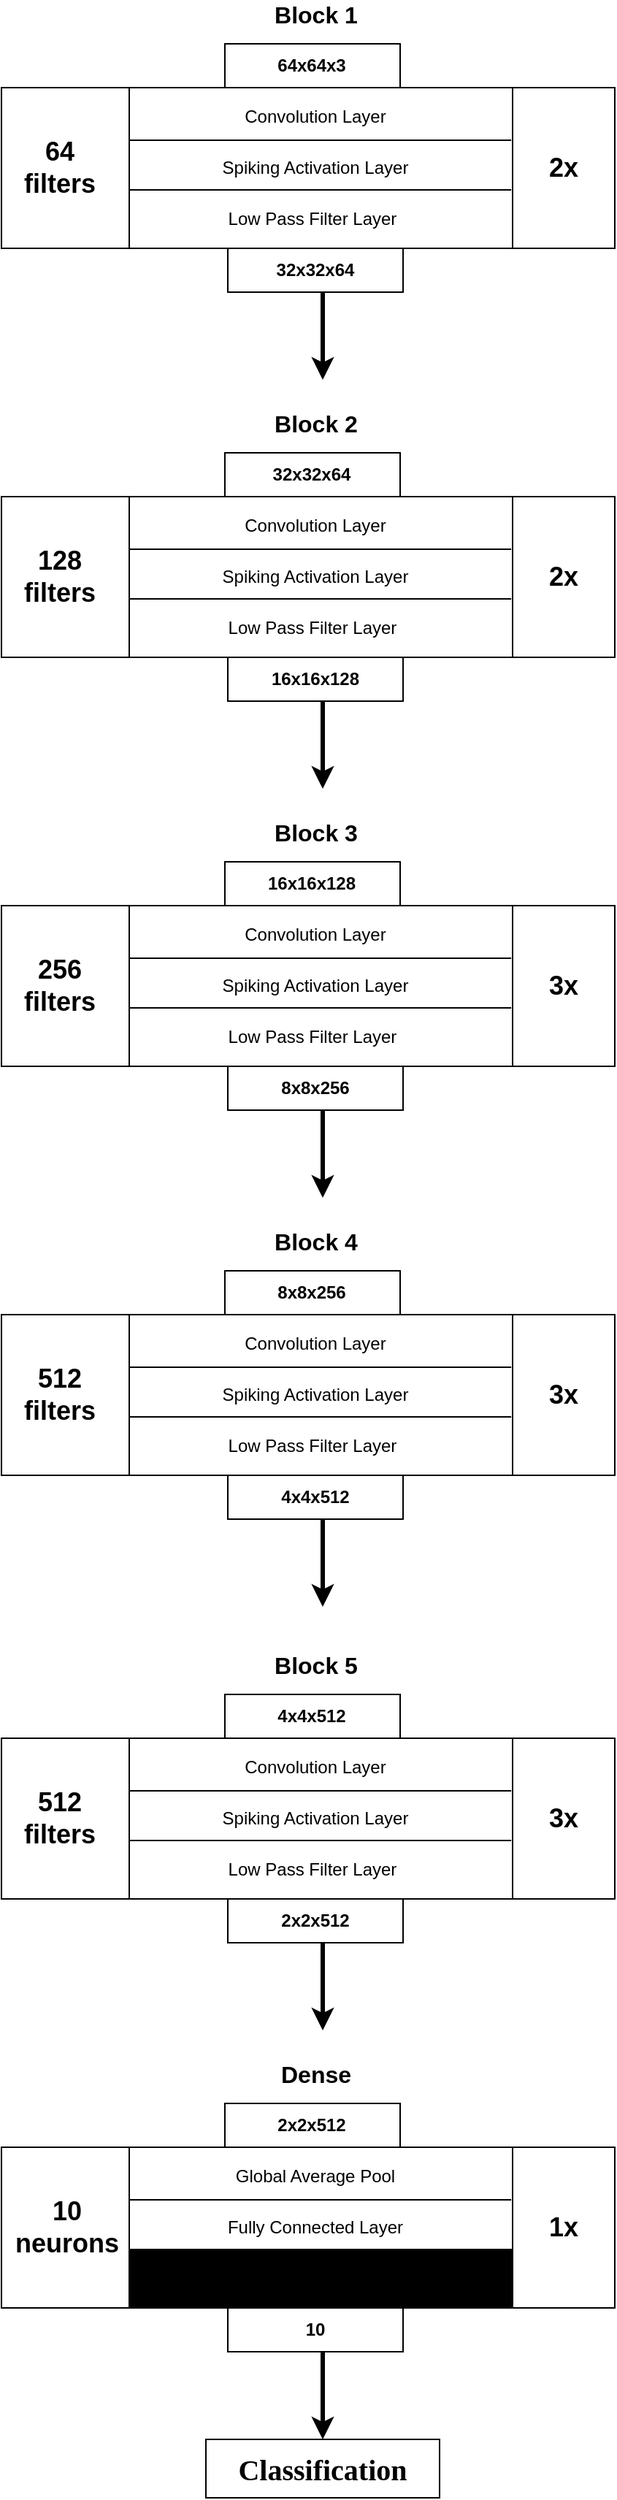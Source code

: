<mxfile version="14.6.11" type="device"><diagram id="CEQRzYiEmewTYVkSydLv" name="Page-1"><mxGraphModel dx="1133" dy="695" grid="1" gridSize="10" guides="1" tooltips="1" connect="1" arrows="1" fold="1" page="1" pageScale="1" pageWidth="850" pageHeight="1100" math="0" shadow="0"><root><mxCell id="0"/><mxCell id="1" parent="0"/><mxCell id="QxHfxvoPFfr6rRGBZg_--1" value="" style="rounded=0;whiteSpace=wrap;html=1;" vertex="1" parent="1"><mxGeometry x="260" y="160" width="350" height="110" as="geometry"/></mxCell><mxCell id="QxHfxvoPFfr6rRGBZg_--2" value="" style="endArrow=none;html=1;entryX=0.25;entryY=0;entryDx=0;entryDy=0;exitX=0.25;exitY=1;exitDx=0;exitDy=0;" edge="1" parent="1" source="QxHfxvoPFfr6rRGBZg_--1" target="QxHfxvoPFfr6rRGBZg_--1"><mxGeometry width="50" height="50" relative="1" as="geometry"><mxPoint x="360" y="380" as="sourcePoint"/><mxPoint x="410" y="330" as="targetPoint"/></mxGeometry></mxCell><mxCell id="QxHfxvoPFfr6rRGBZg_--3" value="" style="endArrow=none;html=1;entryX=1.003;entryY=0.327;entryDx=0;entryDy=0;entryPerimeter=0;" edge="1" parent="1"><mxGeometry width="50" height="50" relative="1" as="geometry"><mxPoint x="348" y="196" as="sourcePoint"/><mxPoint x="609.05" y="195.97" as="targetPoint"/></mxGeometry></mxCell><mxCell id="QxHfxvoPFfr6rRGBZg_--4" value="" style="endArrow=none;html=1;entryX=1.003;entryY=0.327;entryDx=0;entryDy=0;entryPerimeter=0;" edge="1" parent="1"><mxGeometry width="50" height="50" relative="1" as="geometry"><mxPoint x="348" y="230" as="sourcePoint"/><mxPoint x="609.05" y="230.0" as="targetPoint"/></mxGeometry></mxCell><mxCell id="QxHfxvoPFfr6rRGBZg_--5" value="&lt;font style=&quot;font-size: 18px&quot;&gt;64 filters&lt;/font&gt;" style="text;html=1;strokeColor=none;fillColor=none;align=center;verticalAlign=middle;whiteSpace=wrap;rounded=0;fontStyle=1" vertex="1" parent="1"><mxGeometry x="280" y="205" width="40" height="20" as="geometry"/></mxCell><mxCell id="QxHfxvoPFfr6rRGBZg_--6" value="Convolution Layer" style="text;html=1;strokeColor=none;fillColor=none;align=center;verticalAlign=middle;whiteSpace=wrap;rounded=0;" vertex="1" parent="1"><mxGeometry x="380" y="170" width="190" height="20" as="geometry"/></mxCell><mxCell id="QxHfxvoPFfr6rRGBZg_--7" value="&lt;font style=&quot;font-size: 18px&quot;&gt;2x&lt;/font&gt;" style="rounded=0;whiteSpace=wrap;html=1;fontStyle=1" vertex="1" parent="1"><mxGeometry x="610" y="160" width="70" height="110" as="geometry"/></mxCell><mxCell id="QxHfxvoPFfr6rRGBZg_--8" value="&lt;font style=&quot;font-size: 16px&quot;&gt;Block 1&lt;/font&gt;" style="text;html=1;strokeColor=none;fillColor=none;align=center;verticalAlign=middle;whiteSpace=wrap;rounded=0;fontStyle=1" vertex="1" parent="1"><mxGeometry x="427.5" y="100" width="95" height="20" as="geometry"/></mxCell><mxCell id="QxHfxvoPFfr6rRGBZg_--9" value="Spiking Activation Layer" style="text;html=1;strokeColor=none;fillColor=none;align=center;verticalAlign=middle;whiteSpace=wrap;rounded=0;" vertex="1" parent="1"><mxGeometry x="380" y="205" width="190" height="20" as="geometry"/></mxCell><mxCell id="QxHfxvoPFfr6rRGBZg_--10" value="Low Pass Filter Layer" style="text;html=1;strokeColor=none;fillColor=none;align=center;verticalAlign=middle;whiteSpace=wrap;rounded=0;" vertex="1" parent="1"><mxGeometry x="377.5" y="240" width="190" height="20" as="geometry"/></mxCell><mxCell id="QxHfxvoPFfr6rRGBZg_--11" value="" style="rounded=0;whiteSpace=wrap;html=1;" vertex="1" parent="1"><mxGeometry x="413" y="130" width="120" height="30" as="geometry"/></mxCell><mxCell id="QxHfxvoPFfr6rRGBZg_--12" value="&lt;div style=&quot;text-align: left&quot;&gt;&lt;span&gt;64x64x3&lt;/span&gt;&lt;/div&gt;" style="text;html=1;strokeColor=none;fillColor=none;align=center;verticalAlign=middle;whiteSpace=wrap;rounded=0;fontStyle=1" vertex="1" parent="1"><mxGeometry x="444" y="135" width="57" height="20" as="geometry"/></mxCell><mxCell id="QxHfxvoPFfr6rRGBZg_--13" value="32x32x64" style="rounded=0;whiteSpace=wrap;html=1;fontStyle=1" vertex="1" parent="1"><mxGeometry x="415" y="270" width="120" height="30" as="geometry"/></mxCell><mxCell id="QxHfxvoPFfr6rRGBZg_--14" value="" style="endArrow=classic;html=1;strokeWidth=3;" edge="1" parent="1"><mxGeometry width="50" height="50" relative="1" as="geometry"><mxPoint x="480" y="300" as="sourcePoint"/><mxPoint x="480" y="360" as="targetPoint"/></mxGeometry></mxCell><mxCell id="QxHfxvoPFfr6rRGBZg_--15" value="" style="rounded=0;whiteSpace=wrap;html=1;" vertex="1" parent="1"><mxGeometry x="260" y="440" width="350" height="110" as="geometry"/></mxCell><mxCell id="QxHfxvoPFfr6rRGBZg_--16" value="" style="endArrow=none;html=1;entryX=0.25;entryY=0;entryDx=0;entryDy=0;exitX=0.25;exitY=1;exitDx=0;exitDy=0;" edge="1" parent="1" source="QxHfxvoPFfr6rRGBZg_--15" target="QxHfxvoPFfr6rRGBZg_--15"><mxGeometry width="50" height="50" relative="1" as="geometry"><mxPoint x="360" y="660" as="sourcePoint"/><mxPoint x="410" y="610" as="targetPoint"/></mxGeometry></mxCell><mxCell id="QxHfxvoPFfr6rRGBZg_--17" value="" style="endArrow=none;html=1;entryX=1.003;entryY=0.327;entryDx=0;entryDy=0;entryPerimeter=0;" edge="1" parent="1"><mxGeometry width="50" height="50" relative="1" as="geometry"><mxPoint x="348" y="476.0" as="sourcePoint"/><mxPoint x="609.05" y="475.97" as="targetPoint"/></mxGeometry></mxCell><mxCell id="QxHfxvoPFfr6rRGBZg_--18" value="" style="endArrow=none;html=1;entryX=1.003;entryY=0.327;entryDx=0;entryDy=0;entryPerimeter=0;" edge="1" parent="1"><mxGeometry width="50" height="50" relative="1" as="geometry"><mxPoint x="348" y="510" as="sourcePoint"/><mxPoint x="609.05" y="510" as="targetPoint"/></mxGeometry></mxCell><mxCell id="QxHfxvoPFfr6rRGBZg_--19" value="&lt;font style=&quot;font-size: 18px&quot;&gt;128&lt;br&gt;filters&lt;/font&gt;" style="text;html=1;strokeColor=none;fillColor=none;align=center;verticalAlign=middle;whiteSpace=wrap;rounded=0;fontStyle=1" vertex="1" parent="1"><mxGeometry x="280" y="485" width="40" height="20" as="geometry"/></mxCell><mxCell id="QxHfxvoPFfr6rRGBZg_--20" value="Convolution Layer" style="text;html=1;strokeColor=none;fillColor=none;align=center;verticalAlign=middle;whiteSpace=wrap;rounded=0;" vertex="1" parent="1"><mxGeometry x="380" y="450" width="190" height="20" as="geometry"/></mxCell><mxCell id="QxHfxvoPFfr6rRGBZg_--21" value="&lt;font style=&quot;font-size: 18px&quot;&gt;2x&lt;/font&gt;" style="rounded=0;whiteSpace=wrap;html=1;fontStyle=1" vertex="1" parent="1"><mxGeometry x="610" y="440" width="70" height="110" as="geometry"/></mxCell><mxCell id="QxHfxvoPFfr6rRGBZg_--22" value="&lt;font style=&quot;font-size: 16px&quot;&gt;Block 2&lt;br&gt;&lt;/font&gt;" style="text;html=1;strokeColor=none;fillColor=none;align=center;verticalAlign=middle;whiteSpace=wrap;rounded=0;fontStyle=1" vertex="1" parent="1"><mxGeometry x="427.5" y="380" width="95" height="20" as="geometry"/></mxCell><mxCell id="QxHfxvoPFfr6rRGBZg_--23" value="Spiking Activation Layer" style="text;html=1;strokeColor=none;fillColor=none;align=center;verticalAlign=middle;whiteSpace=wrap;rounded=0;" vertex="1" parent="1"><mxGeometry x="380" y="485" width="190" height="20" as="geometry"/></mxCell><mxCell id="QxHfxvoPFfr6rRGBZg_--24" value="Low Pass Filter Layer" style="text;html=1;strokeColor=none;fillColor=none;align=center;verticalAlign=middle;whiteSpace=wrap;rounded=0;" vertex="1" parent="1"><mxGeometry x="377.5" y="520" width="190" height="20" as="geometry"/></mxCell><mxCell id="QxHfxvoPFfr6rRGBZg_--25" value="" style="rounded=0;whiteSpace=wrap;html=1;" vertex="1" parent="1"><mxGeometry x="413" y="410" width="120" height="30" as="geometry"/></mxCell><mxCell id="QxHfxvoPFfr6rRGBZg_--26" value="&lt;div style=&quot;text-align: left&quot;&gt;&lt;span&gt;32x32x64&lt;/span&gt;&lt;/div&gt;" style="text;html=1;strokeColor=none;fillColor=none;align=center;verticalAlign=middle;whiteSpace=wrap;rounded=0;fontStyle=1" vertex="1" parent="1"><mxGeometry x="444" y="415" width="57" height="20" as="geometry"/></mxCell><mxCell id="QxHfxvoPFfr6rRGBZg_--27" value="16x16x128" style="rounded=0;whiteSpace=wrap;html=1;fontStyle=1" vertex="1" parent="1"><mxGeometry x="415" y="550" width="120" height="30" as="geometry"/></mxCell><mxCell id="QxHfxvoPFfr6rRGBZg_--28" value="" style="endArrow=classic;html=1;strokeWidth=3;" edge="1" parent="1"><mxGeometry width="50" height="50" relative="1" as="geometry"><mxPoint x="480" y="580" as="sourcePoint"/><mxPoint x="480" y="640" as="targetPoint"/></mxGeometry></mxCell><mxCell id="QxHfxvoPFfr6rRGBZg_--29" value="" style="rounded=0;whiteSpace=wrap;html=1;" vertex="1" parent="1"><mxGeometry x="260" y="720" width="350" height="110" as="geometry"/></mxCell><mxCell id="QxHfxvoPFfr6rRGBZg_--30" value="" style="endArrow=none;html=1;entryX=0.25;entryY=0;entryDx=0;entryDy=0;exitX=0.25;exitY=1;exitDx=0;exitDy=0;" edge="1" parent="1" source="QxHfxvoPFfr6rRGBZg_--29" target="QxHfxvoPFfr6rRGBZg_--29"><mxGeometry width="50" height="50" relative="1" as="geometry"><mxPoint x="360" y="940" as="sourcePoint"/><mxPoint x="410" y="890" as="targetPoint"/></mxGeometry></mxCell><mxCell id="QxHfxvoPFfr6rRGBZg_--31" value="" style="endArrow=none;html=1;entryX=1.003;entryY=0.327;entryDx=0;entryDy=0;entryPerimeter=0;" edge="1" parent="1"><mxGeometry width="50" height="50" relative="1" as="geometry"><mxPoint x="348" y="756" as="sourcePoint"/><mxPoint x="609.05" y="755.97" as="targetPoint"/></mxGeometry></mxCell><mxCell id="QxHfxvoPFfr6rRGBZg_--32" value="" style="endArrow=none;html=1;entryX=1.003;entryY=0.327;entryDx=0;entryDy=0;entryPerimeter=0;" edge="1" parent="1"><mxGeometry width="50" height="50" relative="1" as="geometry"><mxPoint x="348" y="790" as="sourcePoint"/><mxPoint x="609.05" y="790" as="targetPoint"/></mxGeometry></mxCell><mxCell id="QxHfxvoPFfr6rRGBZg_--33" value="&lt;span style=&quot;font-size: 18px&quot;&gt;256 filters&lt;/span&gt;" style="text;html=1;strokeColor=none;fillColor=none;align=center;verticalAlign=middle;whiteSpace=wrap;rounded=0;fontStyle=1" vertex="1" parent="1"><mxGeometry x="280" y="765" width="40" height="20" as="geometry"/></mxCell><mxCell id="QxHfxvoPFfr6rRGBZg_--34" value="Convolution Layer" style="text;html=1;strokeColor=none;fillColor=none;align=center;verticalAlign=middle;whiteSpace=wrap;rounded=0;" vertex="1" parent="1"><mxGeometry x="380" y="730" width="190" height="20" as="geometry"/></mxCell><mxCell id="QxHfxvoPFfr6rRGBZg_--35" value="&lt;font style=&quot;font-size: 18px&quot;&gt;3x&lt;/font&gt;" style="rounded=0;whiteSpace=wrap;html=1;fontStyle=1" vertex="1" parent="1"><mxGeometry x="610" y="720" width="70" height="110" as="geometry"/></mxCell><mxCell id="QxHfxvoPFfr6rRGBZg_--36" value="&lt;font style=&quot;font-size: 16px&quot;&gt;Block 3&lt;br&gt;&lt;/font&gt;" style="text;html=1;strokeColor=none;fillColor=none;align=center;verticalAlign=middle;whiteSpace=wrap;rounded=0;fontStyle=1" vertex="1" parent="1"><mxGeometry x="427.5" y="660" width="95" height="20" as="geometry"/></mxCell><mxCell id="QxHfxvoPFfr6rRGBZg_--37" value="Spiking Activation Layer" style="text;html=1;strokeColor=none;fillColor=none;align=center;verticalAlign=middle;whiteSpace=wrap;rounded=0;" vertex="1" parent="1"><mxGeometry x="380" y="765" width="190" height="20" as="geometry"/></mxCell><mxCell id="QxHfxvoPFfr6rRGBZg_--38" value="Low Pass Filter Layer" style="text;html=1;strokeColor=none;fillColor=none;align=center;verticalAlign=middle;whiteSpace=wrap;rounded=0;" vertex="1" parent="1"><mxGeometry x="377.5" y="800" width="190" height="20" as="geometry"/></mxCell><mxCell id="QxHfxvoPFfr6rRGBZg_--39" value="" style="rounded=0;whiteSpace=wrap;html=1;" vertex="1" parent="1"><mxGeometry x="413" y="690" width="120" height="30" as="geometry"/></mxCell><mxCell id="QxHfxvoPFfr6rRGBZg_--40" value="&lt;div style=&quot;text-align: left&quot;&gt;&lt;span&gt;16x16x128&lt;/span&gt;&lt;/div&gt;" style="text;html=1;strokeColor=none;fillColor=none;align=center;verticalAlign=middle;whiteSpace=wrap;rounded=0;fontStyle=1" vertex="1" parent="1"><mxGeometry x="444" y="695" width="57" height="20" as="geometry"/></mxCell><mxCell id="QxHfxvoPFfr6rRGBZg_--41" value="8x8x256" style="rounded=0;whiteSpace=wrap;html=1;fontStyle=1" vertex="1" parent="1"><mxGeometry x="415" y="830" width="120" height="30" as="geometry"/></mxCell><mxCell id="QxHfxvoPFfr6rRGBZg_--42" value="" style="endArrow=classic;html=1;strokeWidth=3;" edge="1" parent="1"><mxGeometry width="50" height="50" relative="1" as="geometry"><mxPoint x="480" y="860" as="sourcePoint"/><mxPoint x="480" y="920" as="targetPoint"/></mxGeometry></mxCell><mxCell id="QxHfxvoPFfr6rRGBZg_--43" value="" style="rounded=0;whiteSpace=wrap;html=1;" vertex="1" parent="1"><mxGeometry x="260" y="1000" width="350" height="110" as="geometry"/></mxCell><mxCell id="QxHfxvoPFfr6rRGBZg_--44" value="" style="endArrow=none;html=1;entryX=0.25;entryY=0;entryDx=0;entryDy=0;exitX=0.25;exitY=1;exitDx=0;exitDy=0;" edge="1" parent="1" source="QxHfxvoPFfr6rRGBZg_--43" target="QxHfxvoPFfr6rRGBZg_--43"><mxGeometry width="50" height="50" relative="1" as="geometry"><mxPoint x="360" y="1220" as="sourcePoint"/><mxPoint x="410" y="1170" as="targetPoint"/></mxGeometry></mxCell><mxCell id="QxHfxvoPFfr6rRGBZg_--45" value="" style="endArrow=none;html=1;entryX=1.003;entryY=0.327;entryDx=0;entryDy=0;entryPerimeter=0;" edge="1" parent="1"><mxGeometry width="50" height="50" relative="1" as="geometry"><mxPoint x="348" y="1036" as="sourcePoint"/><mxPoint x="609.05" y="1035.97" as="targetPoint"/></mxGeometry></mxCell><mxCell id="QxHfxvoPFfr6rRGBZg_--46" value="" style="endArrow=none;html=1;entryX=1.003;entryY=0.327;entryDx=0;entryDy=0;entryPerimeter=0;" edge="1" parent="1"><mxGeometry width="50" height="50" relative="1" as="geometry"><mxPoint x="348" y="1070" as="sourcePoint"/><mxPoint x="609.05" y="1070" as="targetPoint"/></mxGeometry></mxCell><mxCell id="QxHfxvoPFfr6rRGBZg_--47" value="&lt;span style=&quot;font-size: 18px&quot;&gt;512 filters&lt;/span&gt;" style="text;html=1;strokeColor=none;fillColor=none;align=center;verticalAlign=middle;whiteSpace=wrap;rounded=0;fontStyle=1" vertex="1" parent="1"><mxGeometry x="280" y="1045" width="40" height="20" as="geometry"/></mxCell><mxCell id="QxHfxvoPFfr6rRGBZg_--48" value="Convolution Layer" style="text;html=1;strokeColor=none;fillColor=none;align=center;verticalAlign=middle;whiteSpace=wrap;rounded=0;" vertex="1" parent="1"><mxGeometry x="380" y="1010" width="190" height="20" as="geometry"/></mxCell><mxCell id="QxHfxvoPFfr6rRGBZg_--49" value="&lt;font style=&quot;font-size: 18px&quot;&gt;3x&lt;/font&gt;" style="rounded=0;whiteSpace=wrap;html=1;fontStyle=1" vertex="1" parent="1"><mxGeometry x="610" y="1000" width="70" height="110" as="geometry"/></mxCell><mxCell id="QxHfxvoPFfr6rRGBZg_--50" value="&lt;font style=&quot;font-size: 16px&quot;&gt;Block 4&lt;br&gt;&lt;/font&gt;" style="text;html=1;strokeColor=none;fillColor=none;align=center;verticalAlign=middle;whiteSpace=wrap;rounded=0;fontStyle=1" vertex="1" parent="1"><mxGeometry x="427.5" y="940" width="95" height="20" as="geometry"/></mxCell><mxCell id="QxHfxvoPFfr6rRGBZg_--51" value="Spiking Activation Layer" style="text;html=1;strokeColor=none;fillColor=none;align=center;verticalAlign=middle;whiteSpace=wrap;rounded=0;" vertex="1" parent="1"><mxGeometry x="380" y="1045" width="190" height="20" as="geometry"/></mxCell><mxCell id="QxHfxvoPFfr6rRGBZg_--52" value="Low Pass Filter Layer" style="text;html=1;strokeColor=none;fillColor=none;align=center;verticalAlign=middle;whiteSpace=wrap;rounded=0;" vertex="1" parent="1"><mxGeometry x="377.5" y="1080" width="190" height="20" as="geometry"/></mxCell><mxCell id="QxHfxvoPFfr6rRGBZg_--53" value="" style="rounded=0;whiteSpace=wrap;html=1;" vertex="1" parent="1"><mxGeometry x="413" y="970" width="120" height="30" as="geometry"/></mxCell><mxCell id="QxHfxvoPFfr6rRGBZg_--54" value="&lt;div style=&quot;text-align: left&quot;&gt;&lt;span&gt;8x8x256&lt;/span&gt;&lt;/div&gt;" style="text;html=1;strokeColor=none;fillColor=none;align=center;verticalAlign=middle;whiteSpace=wrap;rounded=0;fontStyle=1" vertex="1" parent="1"><mxGeometry x="444" y="975" width="57" height="20" as="geometry"/></mxCell><mxCell id="QxHfxvoPFfr6rRGBZg_--55" value="4x4x512" style="rounded=0;whiteSpace=wrap;html=1;fontStyle=1" vertex="1" parent="1"><mxGeometry x="415" y="1110" width="120" height="30" as="geometry"/></mxCell><mxCell id="QxHfxvoPFfr6rRGBZg_--56" value="" style="endArrow=classic;html=1;strokeWidth=3;" edge="1" parent="1"><mxGeometry width="50" height="50" relative="1" as="geometry"><mxPoint x="480" y="1140" as="sourcePoint"/><mxPoint x="480" y="1200" as="targetPoint"/></mxGeometry></mxCell><mxCell id="QxHfxvoPFfr6rRGBZg_--57" value="" style="rounded=0;whiteSpace=wrap;html=1;" vertex="1" parent="1"><mxGeometry x="260" y="1290" width="350" height="110" as="geometry"/></mxCell><mxCell id="QxHfxvoPFfr6rRGBZg_--58" value="" style="endArrow=none;html=1;entryX=0.25;entryY=0;entryDx=0;entryDy=0;exitX=0.25;exitY=1;exitDx=0;exitDy=0;" edge="1" parent="1" source="QxHfxvoPFfr6rRGBZg_--57" target="QxHfxvoPFfr6rRGBZg_--57"><mxGeometry width="50" height="50" relative="1" as="geometry"><mxPoint x="360" y="1510" as="sourcePoint"/><mxPoint x="410" y="1460" as="targetPoint"/></mxGeometry></mxCell><mxCell id="QxHfxvoPFfr6rRGBZg_--59" value="" style="endArrow=none;html=1;entryX=1.003;entryY=0.327;entryDx=0;entryDy=0;entryPerimeter=0;" edge="1" parent="1"><mxGeometry width="50" height="50" relative="1" as="geometry"><mxPoint x="348" y="1326" as="sourcePoint"/><mxPoint x="609.05" y="1325.97" as="targetPoint"/></mxGeometry></mxCell><mxCell id="QxHfxvoPFfr6rRGBZg_--60" value="" style="endArrow=none;html=1;entryX=1.003;entryY=0.327;entryDx=0;entryDy=0;entryPerimeter=0;" edge="1" parent="1"><mxGeometry width="50" height="50" relative="1" as="geometry"><mxPoint x="348" y="1360" as="sourcePoint"/><mxPoint x="609.05" y="1360" as="targetPoint"/></mxGeometry></mxCell><mxCell id="QxHfxvoPFfr6rRGBZg_--61" value="&lt;span style=&quot;font-size: 18px&quot;&gt;512 filters&lt;/span&gt;" style="text;html=1;strokeColor=none;fillColor=none;align=center;verticalAlign=middle;whiteSpace=wrap;rounded=0;fontStyle=1" vertex="1" parent="1"><mxGeometry x="280" y="1335" width="40" height="20" as="geometry"/></mxCell><mxCell id="QxHfxvoPFfr6rRGBZg_--62" value="Convolution Layer" style="text;html=1;strokeColor=none;fillColor=none;align=center;verticalAlign=middle;whiteSpace=wrap;rounded=0;" vertex="1" parent="1"><mxGeometry x="380" y="1300" width="190" height="20" as="geometry"/></mxCell><mxCell id="QxHfxvoPFfr6rRGBZg_--63" value="&lt;font style=&quot;font-size: 18px&quot;&gt;3x&lt;/font&gt;" style="rounded=0;whiteSpace=wrap;html=1;fontStyle=1" vertex="1" parent="1"><mxGeometry x="610" y="1290" width="70" height="110" as="geometry"/></mxCell><mxCell id="QxHfxvoPFfr6rRGBZg_--64" value="&lt;font style=&quot;font-size: 16px&quot;&gt;Block 5&lt;br&gt;&lt;/font&gt;" style="text;html=1;strokeColor=none;fillColor=none;align=center;verticalAlign=middle;whiteSpace=wrap;rounded=0;fontStyle=1" vertex="1" parent="1"><mxGeometry x="427.5" y="1230" width="95" height="20" as="geometry"/></mxCell><mxCell id="QxHfxvoPFfr6rRGBZg_--65" value="Spiking Activation Layer" style="text;html=1;strokeColor=none;fillColor=none;align=center;verticalAlign=middle;whiteSpace=wrap;rounded=0;" vertex="1" parent="1"><mxGeometry x="380" y="1335" width="190" height="20" as="geometry"/></mxCell><mxCell id="QxHfxvoPFfr6rRGBZg_--66" value="Low Pass Filter Layer" style="text;html=1;strokeColor=none;fillColor=none;align=center;verticalAlign=middle;whiteSpace=wrap;rounded=0;" vertex="1" parent="1"><mxGeometry x="377.5" y="1370" width="190" height="20" as="geometry"/></mxCell><mxCell id="QxHfxvoPFfr6rRGBZg_--67" value="" style="rounded=0;whiteSpace=wrap;html=1;" vertex="1" parent="1"><mxGeometry x="413" y="1260" width="120" height="30" as="geometry"/></mxCell><mxCell id="QxHfxvoPFfr6rRGBZg_--68" value="&lt;div style=&quot;text-align: left&quot;&gt;&lt;span&gt;4x4x512&lt;/span&gt;&lt;/div&gt;" style="text;html=1;strokeColor=none;fillColor=none;align=center;verticalAlign=middle;whiteSpace=wrap;rounded=0;fontStyle=1" vertex="1" parent="1"><mxGeometry x="444" y="1265" width="57" height="20" as="geometry"/></mxCell><mxCell id="QxHfxvoPFfr6rRGBZg_--69" value="2x2x512" style="rounded=0;whiteSpace=wrap;html=1;fontStyle=1" vertex="1" parent="1"><mxGeometry x="415" y="1400" width="120" height="30" as="geometry"/></mxCell><mxCell id="QxHfxvoPFfr6rRGBZg_--70" value="" style="endArrow=classic;html=1;strokeWidth=3;" edge="1" parent="1"><mxGeometry width="50" height="50" relative="1" as="geometry"><mxPoint x="480" y="1430" as="sourcePoint"/><mxPoint x="480" y="1490" as="targetPoint"/></mxGeometry></mxCell><mxCell id="QxHfxvoPFfr6rRGBZg_--71" value="" style="rounded=0;whiteSpace=wrap;html=1;" vertex="1" parent="1"><mxGeometry x="260" y="1570" width="350" height="110" as="geometry"/></mxCell><mxCell id="QxHfxvoPFfr6rRGBZg_--72" value="" style="endArrow=none;html=1;entryX=0.25;entryY=0;entryDx=0;entryDy=0;exitX=0.25;exitY=1;exitDx=0;exitDy=0;" edge="1" parent="1" source="QxHfxvoPFfr6rRGBZg_--71" target="QxHfxvoPFfr6rRGBZg_--71"><mxGeometry width="50" height="50" relative="1" as="geometry"><mxPoint x="360" y="1790" as="sourcePoint"/><mxPoint x="410" y="1740" as="targetPoint"/></mxGeometry></mxCell><mxCell id="QxHfxvoPFfr6rRGBZg_--73" value="" style="endArrow=none;html=1;entryX=1.003;entryY=0.327;entryDx=0;entryDy=0;entryPerimeter=0;" edge="1" parent="1"><mxGeometry width="50" height="50" relative="1" as="geometry"><mxPoint x="348" y="1606" as="sourcePoint"/><mxPoint x="609.05" y="1605.97" as="targetPoint"/></mxGeometry></mxCell><mxCell id="QxHfxvoPFfr6rRGBZg_--74" value="" style="endArrow=none;html=1;entryX=1.003;entryY=0.327;entryDx=0;entryDy=0;entryPerimeter=0;" edge="1" parent="1"><mxGeometry width="50" height="50" relative="1" as="geometry"><mxPoint x="348" y="1640" as="sourcePoint"/><mxPoint x="609.05" y="1640" as="targetPoint"/></mxGeometry></mxCell><mxCell id="QxHfxvoPFfr6rRGBZg_--75" value="&lt;span style=&quot;font-size: 18px&quot;&gt;10 neurons&lt;br&gt;&lt;/span&gt;" style="text;html=1;strokeColor=none;fillColor=none;align=center;verticalAlign=middle;whiteSpace=wrap;rounded=0;fontStyle=1" vertex="1" parent="1"><mxGeometry x="280" y="1615" width="50" height="20" as="geometry"/></mxCell><mxCell id="QxHfxvoPFfr6rRGBZg_--76" value="Global Average Pool" style="text;html=1;strokeColor=none;fillColor=none;align=center;verticalAlign=middle;whiteSpace=wrap;rounded=0;" vertex="1" parent="1"><mxGeometry x="380" y="1580" width="190" height="20" as="geometry"/></mxCell><mxCell id="QxHfxvoPFfr6rRGBZg_--77" value="&lt;font style=&quot;font-size: 18px&quot;&gt;1x&lt;/font&gt;" style="rounded=0;whiteSpace=wrap;html=1;fontStyle=1" vertex="1" parent="1"><mxGeometry x="610" y="1570" width="70" height="110" as="geometry"/></mxCell><mxCell id="QxHfxvoPFfr6rRGBZg_--78" value="&lt;font style=&quot;font-size: 16px&quot;&gt;Dense&lt;br&gt;&lt;/font&gt;" style="text;html=1;strokeColor=none;fillColor=none;align=center;verticalAlign=middle;whiteSpace=wrap;rounded=0;fontStyle=1" vertex="1" parent="1"><mxGeometry x="427.5" y="1510" width="95" height="20" as="geometry"/></mxCell><mxCell id="QxHfxvoPFfr6rRGBZg_--79" value="Fully Connected Layer" style="text;html=1;strokeColor=none;fillColor=none;align=center;verticalAlign=middle;whiteSpace=wrap;rounded=0;" vertex="1" parent="1"><mxGeometry x="380" y="1615" width="190" height="20" as="geometry"/></mxCell><mxCell id="QxHfxvoPFfr6rRGBZg_--81" value="" style="rounded=0;whiteSpace=wrap;html=1;" vertex="1" parent="1"><mxGeometry x="413" y="1540" width="120" height="30" as="geometry"/></mxCell><mxCell id="QxHfxvoPFfr6rRGBZg_--82" value="&lt;div style=&quot;text-align: left&quot;&gt;&lt;span&gt;2x2x512&lt;/span&gt;&lt;/div&gt;" style="text;html=1;strokeColor=none;fillColor=none;align=center;verticalAlign=middle;whiteSpace=wrap;rounded=0;fontStyle=1" vertex="1" parent="1"><mxGeometry x="444" y="1545" width="57" height="20" as="geometry"/></mxCell><mxCell id="QxHfxvoPFfr6rRGBZg_--83" value="10" style="rounded=0;whiteSpace=wrap;html=1;fontStyle=1" vertex="1" parent="1"><mxGeometry x="415" y="1680" width="120" height="30" as="geometry"/></mxCell><mxCell id="QxHfxvoPFfr6rRGBZg_--84" value="" style="endArrow=classic;html=1;strokeWidth=3;" edge="1" parent="1"><mxGeometry width="50" height="50" relative="1" as="geometry"><mxPoint x="480" y="1710" as="sourcePoint"/><mxPoint x="480" y="1770" as="targetPoint"/></mxGeometry></mxCell><mxCell id="QxHfxvoPFfr6rRGBZg_--85" value="" style="rounded=0;whiteSpace=wrap;html=1;fillColor=#000000;" vertex="1" parent="1"><mxGeometry x="348" y="1640" width="262" height="40" as="geometry"/></mxCell><mxCell id="QxHfxvoPFfr6rRGBZg_--87" value="&lt;font style=&quot;font-size: 20px&quot; face=&quot;Tahoma&quot;&gt;&lt;b&gt;Classification&lt;/b&gt;&lt;/font&gt;" style="rounded=0;whiteSpace=wrap;html=1;fillColor=#FFFFFF;" vertex="1" parent="1"><mxGeometry x="400" y="1770" width="160" height="40" as="geometry"/></mxCell></root></mxGraphModel></diagram></mxfile>